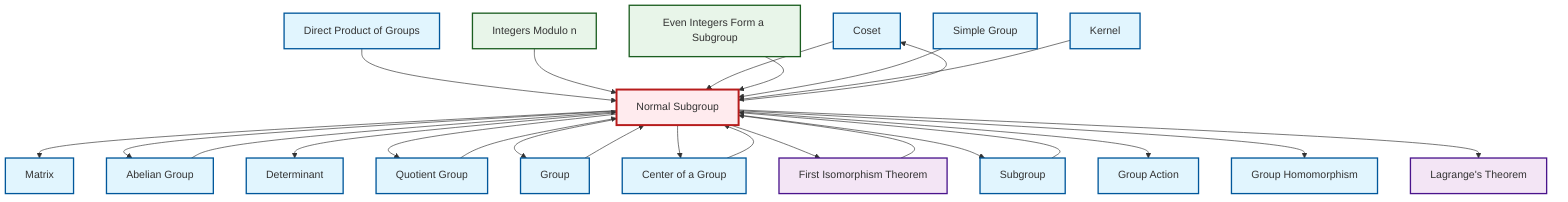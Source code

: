 graph TD
    classDef definition fill:#e1f5fe,stroke:#01579b,stroke-width:2px
    classDef theorem fill:#f3e5f5,stroke:#4a148c,stroke-width:2px
    classDef axiom fill:#fff3e0,stroke:#e65100,stroke-width:2px
    classDef example fill:#e8f5e9,stroke:#1b5e20,stroke-width:2px
    classDef current fill:#ffebee,stroke:#b71c1c,stroke-width:3px
    def-matrix["Matrix"]:::definition
    def-coset["Coset"]:::definition
    def-group["Group"]:::definition
    def-abelian-group["Abelian Group"]:::definition
    def-homomorphism["Group Homomorphism"]:::definition
    def-quotient-group["Quotient Group"]:::definition
    def-determinant["Determinant"]:::definition
    ex-quotient-integers-mod-n["Integers Modulo n"]:::example
    def-group-action["Group Action"]:::definition
    def-direct-product["Direct Product of Groups"]:::definition
    def-simple-group["Simple Group"]:::definition
    ex-even-integers-subgroup["Even Integers Form a Subgroup"]:::example
    def-normal-subgroup["Normal Subgroup"]:::definition
    thm-lagrange["Lagrange's Theorem"]:::theorem
    def-center-of-group["Center of a Group"]:::definition
    def-subgroup["Subgroup"]:::definition
    def-kernel["Kernel"]:::definition
    thm-first-isomorphism["First Isomorphism Theorem"]:::theorem
    def-normal-subgroup --> def-matrix
    def-direct-product --> def-normal-subgroup
    def-normal-subgroup --> def-abelian-group
    def-normal-subgroup --> def-determinant
    thm-first-isomorphism --> def-normal-subgroup
    def-subgroup --> def-normal-subgroup
    def-normal-subgroup --> def-coset
    def-quotient-group --> def-normal-subgroup
    def-center-of-group --> def-normal-subgroup
    def-normal-subgroup --> def-quotient-group
    def-normal-subgroup --> def-group
    def-normal-subgroup --> def-center-of-group
    ex-quotient-integers-mod-n --> def-normal-subgroup
    def-normal-subgroup --> thm-first-isomorphism
    def-coset --> def-normal-subgroup
    def-normal-subgroup --> def-subgroup
    ex-even-integers-subgroup --> def-normal-subgroup
    def-simple-group --> def-normal-subgroup
    def-kernel --> def-normal-subgroup
    def-abelian-group --> def-normal-subgroup
    def-normal-subgroup --> def-group-action
    def-normal-subgroup --> def-homomorphism
    def-group --> def-normal-subgroup
    def-normal-subgroup --> thm-lagrange
    class def-normal-subgroup current